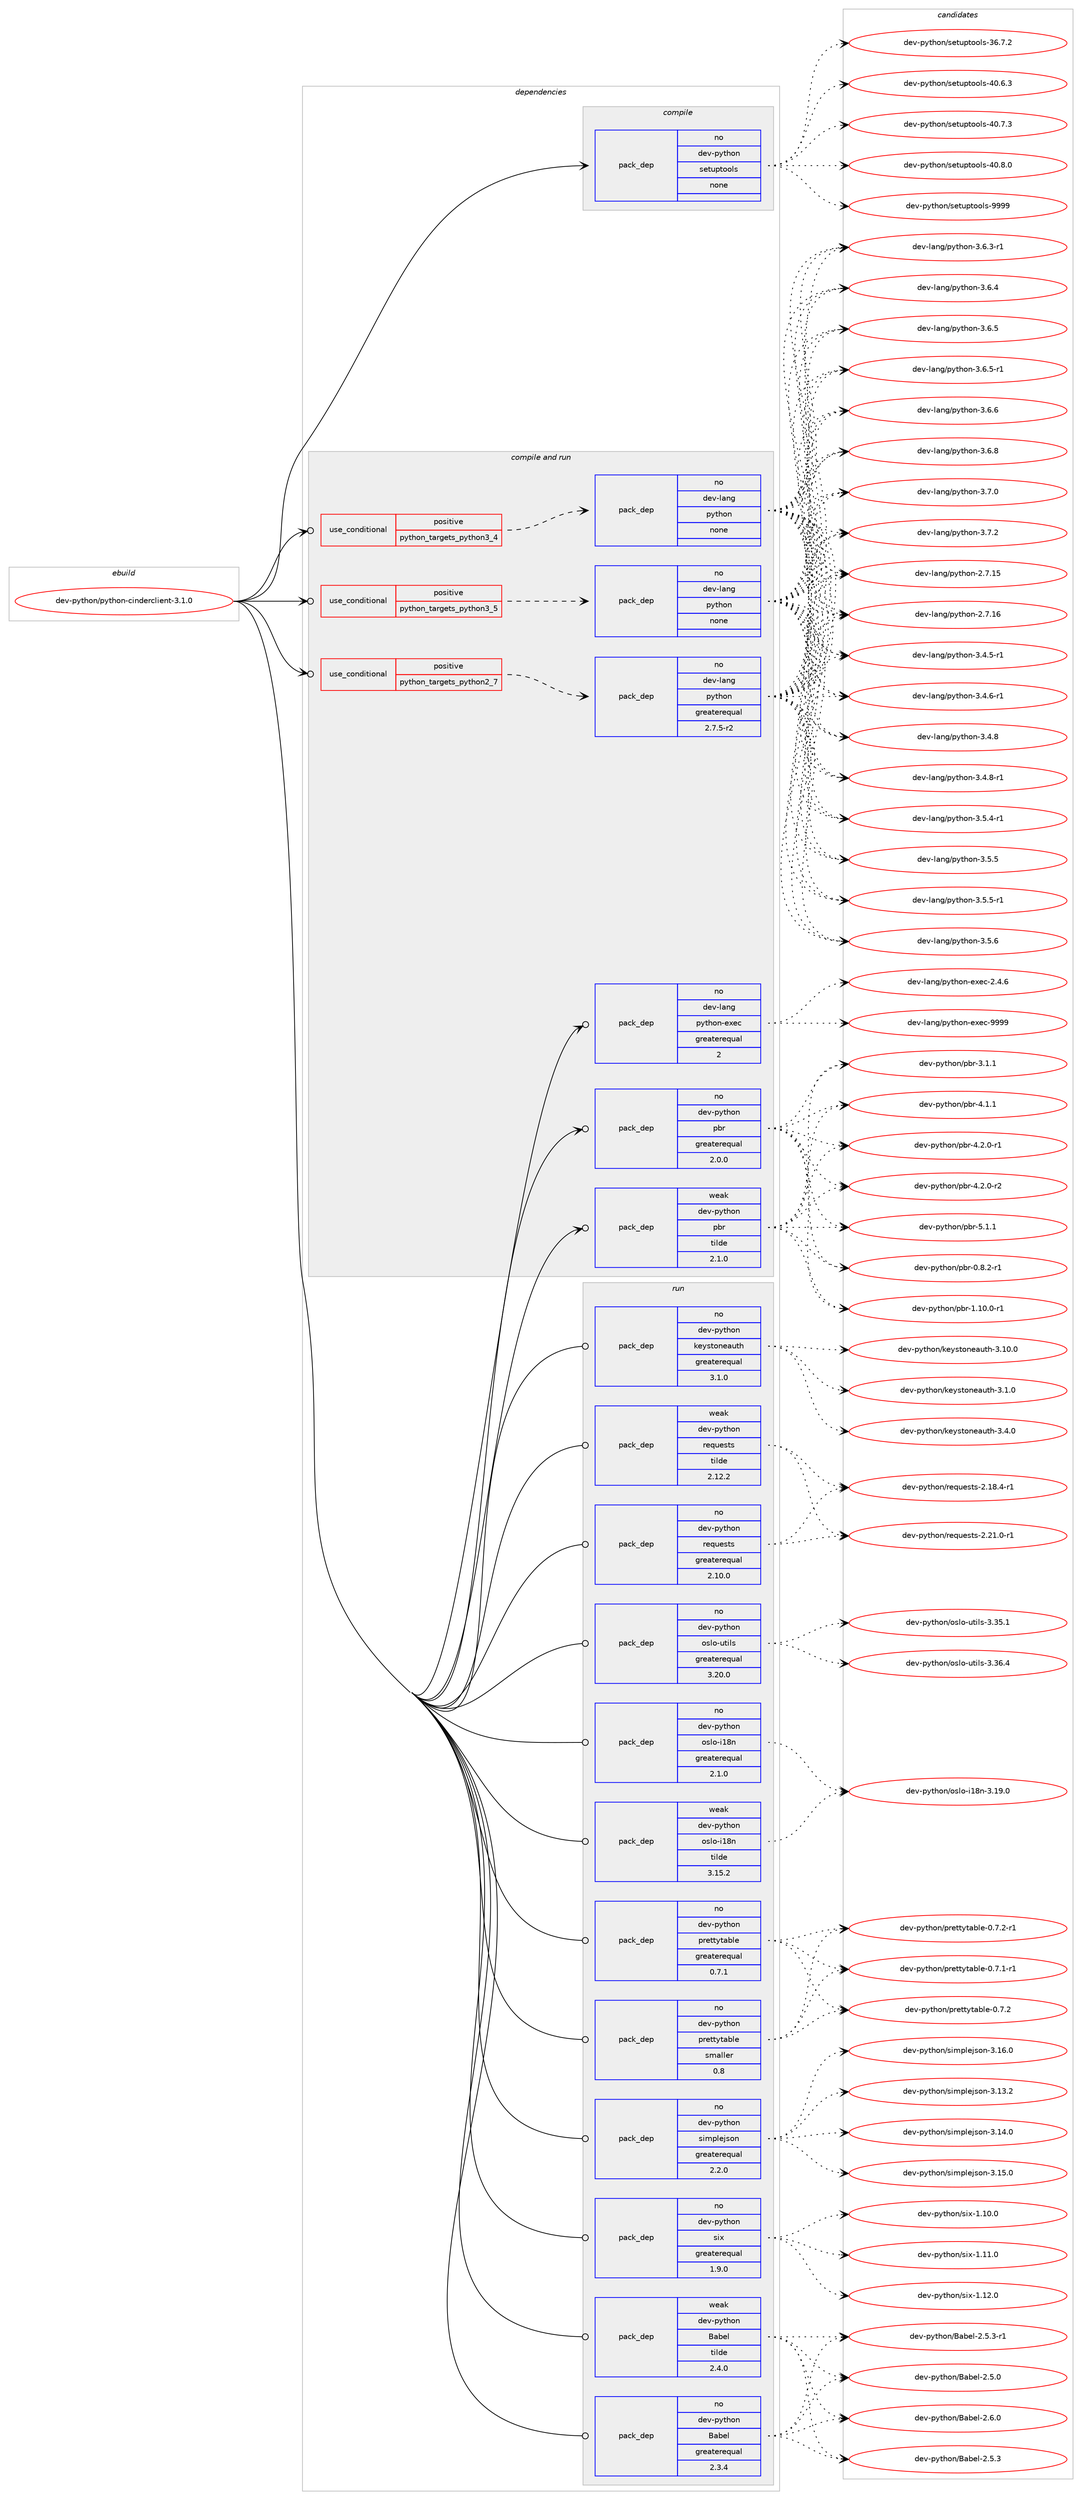 digraph prolog {

# *************
# Graph options
# *************

newrank=true;
concentrate=true;
compound=true;
graph [rankdir=LR,fontname=Helvetica,fontsize=10,ranksep=1.5];#, ranksep=2.5, nodesep=0.2];
edge  [arrowhead=vee];
node  [fontname=Helvetica,fontsize=10];

# **********
# The ebuild
# **********

subgraph cluster_leftcol {
color=gray;
rank=same;
label=<<i>ebuild</i>>;
id [label="dev-python/python-cinderclient-3.1.0", color=red, width=4, href="../dev-python/python-cinderclient-3.1.0.svg"];
}

# ****************
# The dependencies
# ****************

subgraph cluster_midcol {
color=gray;
label=<<i>dependencies</i>>;
subgraph cluster_compile {
fillcolor="#eeeeee";
style=filled;
label=<<i>compile</i>>;
subgraph pack1028453 {
dependency1434234 [label=<<TABLE BORDER="0" CELLBORDER="1" CELLSPACING="0" CELLPADDING="4" WIDTH="220"><TR><TD ROWSPAN="6" CELLPADDING="30">pack_dep</TD></TR><TR><TD WIDTH="110">no</TD></TR><TR><TD>dev-python</TD></TR><TR><TD>setuptools</TD></TR><TR><TD>none</TD></TR><TR><TD></TD></TR></TABLE>>, shape=none, color=blue];
}
id:e -> dependency1434234:w [weight=20,style="solid",arrowhead="vee"];
}
subgraph cluster_compileandrun {
fillcolor="#eeeeee";
style=filled;
label=<<i>compile and run</i>>;
subgraph cond382428 {
dependency1434235 [label=<<TABLE BORDER="0" CELLBORDER="1" CELLSPACING="0" CELLPADDING="4"><TR><TD ROWSPAN="3" CELLPADDING="10">use_conditional</TD></TR><TR><TD>positive</TD></TR><TR><TD>python_targets_python2_7</TD></TR></TABLE>>, shape=none, color=red];
subgraph pack1028454 {
dependency1434236 [label=<<TABLE BORDER="0" CELLBORDER="1" CELLSPACING="0" CELLPADDING="4" WIDTH="220"><TR><TD ROWSPAN="6" CELLPADDING="30">pack_dep</TD></TR><TR><TD WIDTH="110">no</TD></TR><TR><TD>dev-lang</TD></TR><TR><TD>python</TD></TR><TR><TD>greaterequal</TD></TR><TR><TD>2.7.5-r2</TD></TR></TABLE>>, shape=none, color=blue];
}
dependency1434235:e -> dependency1434236:w [weight=20,style="dashed",arrowhead="vee"];
}
id:e -> dependency1434235:w [weight=20,style="solid",arrowhead="odotvee"];
subgraph cond382429 {
dependency1434237 [label=<<TABLE BORDER="0" CELLBORDER="1" CELLSPACING="0" CELLPADDING="4"><TR><TD ROWSPAN="3" CELLPADDING="10">use_conditional</TD></TR><TR><TD>positive</TD></TR><TR><TD>python_targets_python3_4</TD></TR></TABLE>>, shape=none, color=red];
subgraph pack1028455 {
dependency1434238 [label=<<TABLE BORDER="0" CELLBORDER="1" CELLSPACING="0" CELLPADDING="4" WIDTH="220"><TR><TD ROWSPAN="6" CELLPADDING="30">pack_dep</TD></TR><TR><TD WIDTH="110">no</TD></TR><TR><TD>dev-lang</TD></TR><TR><TD>python</TD></TR><TR><TD>none</TD></TR><TR><TD></TD></TR></TABLE>>, shape=none, color=blue];
}
dependency1434237:e -> dependency1434238:w [weight=20,style="dashed",arrowhead="vee"];
}
id:e -> dependency1434237:w [weight=20,style="solid",arrowhead="odotvee"];
subgraph cond382430 {
dependency1434239 [label=<<TABLE BORDER="0" CELLBORDER="1" CELLSPACING="0" CELLPADDING="4"><TR><TD ROWSPAN="3" CELLPADDING="10">use_conditional</TD></TR><TR><TD>positive</TD></TR><TR><TD>python_targets_python3_5</TD></TR></TABLE>>, shape=none, color=red];
subgraph pack1028456 {
dependency1434240 [label=<<TABLE BORDER="0" CELLBORDER="1" CELLSPACING="0" CELLPADDING="4" WIDTH="220"><TR><TD ROWSPAN="6" CELLPADDING="30">pack_dep</TD></TR><TR><TD WIDTH="110">no</TD></TR><TR><TD>dev-lang</TD></TR><TR><TD>python</TD></TR><TR><TD>none</TD></TR><TR><TD></TD></TR></TABLE>>, shape=none, color=blue];
}
dependency1434239:e -> dependency1434240:w [weight=20,style="dashed",arrowhead="vee"];
}
id:e -> dependency1434239:w [weight=20,style="solid",arrowhead="odotvee"];
subgraph pack1028457 {
dependency1434241 [label=<<TABLE BORDER="0" CELLBORDER="1" CELLSPACING="0" CELLPADDING="4" WIDTH="220"><TR><TD ROWSPAN="6" CELLPADDING="30">pack_dep</TD></TR><TR><TD WIDTH="110">no</TD></TR><TR><TD>dev-lang</TD></TR><TR><TD>python-exec</TD></TR><TR><TD>greaterequal</TD></TR><TR><TD>2</TD></TR></TABLE>>, shape=none, color=blue];
}
id:e -> dependency1434241:w [weight=20,style="solid",arrowhead="odotvee"];
subgraph pack1028458 {
dependency1434242 [label=<<TABLE BORDER="0" CELLBORDER="1" CELLSPACING="0" CELLPADDING="4" WIDTH="220"><TR><TD ROWSPAN="6" CELLPADDING="30">pack_dep</TD></TR><TR><TD WIDTH="110">no</TD></TR><TR><TD>dev-python</TD></TR><TR><TD>pbr</TD></TR><TR><TD>greaterequal</TD></TR><TR><TD>2.0.0</TD></TR></TABLE>>, shape=none, color=blue];
}
id:e -> dependency1434242:w [weight=20,style="solid",arrowhead="odotvee"];
subgraph pack1028459 {
dependency1434243 [label=<<TABLE BORDER="0" CELLBORDER="1" CELLSPACING="0" CELLPADDING="4" WIDTH="220"><TR><TD ROWSPAN="6" CELLPADDING="30">pack_dep</TD></TR><TR><TD WIDTH="110">weak</TD></TR><TR><TD>dev-python</TD></TR><TR><TD>pbr</TD></TR><TR><TD>tilde</TD></TR><TR><TD>2.1.0</TD></TR></TABLE>>, shape=none, color=blue];
}
id:e -> dependency1434243:w [weight=20,style="solid",arrowhead="odotvee"];
}
subgraph cluster_run {
fillcolor="#eeeeee";
style=filled;
label=<<i>run</i>>;
subgraph pack1028460 {
dependency1434244 [label=<<TABLE BORDER="0" CELLBORDER="1" CELLSPACING="0" CELLPADDING="4" WIDTH="220"><TR><TD ROWSPAN="6" CELLPADDING="30">pack_dep</TD></TR><TR><TD WIDTH="110">no</TD></TR><TR><TD>dev-python</TD></TR><TR><TD>Babel</TD></TR><TR><TD>greaterequal</TD></TR><TR><TD>2.3.4</TD></TR></TABLE>>, shape=none, color=blue];
}
id:e -> dependency1434244:w [weight=20,style="solid",arrowhead="odot"];
subgraph pack1028461 {
dependency1434245 [label=<<TABLE BORDER="0" CELLBORDER="1" CELLSPACING="0" CELLPADDING="4" WIDTH="220"><TR><TD ROWSPAN="6" CELLPADDING="30">pack_dep</TD></TR><TR><TD WIDTH="110">no</TD></TR><TR><TD>dev-python</TD></TR><TR><TD>keystoneauth</TD></TR><TR><TD>greaterequal</TD></TR><TR><TD>3.1.0</TD></TR></TABLE>>, shape=none, color=blue];
}
id:e -> dependency1434245:w [weight=20,style="solid",arrowhead="odot"];
subgraph pack1028462 {
dependency1434246 [label=<<TABLE BORDER="0" CELLBORDER="1" CELLSPACING="0" CELLPADDING="4" WIDTH="220"><TR><TD ROWSPAN="6" CELLPADDING="30">pack_dep</TD></TR><TR><TD WIDTH="110">no</TD></TR><TR><TD>dev-python</TD></TR><TR><TD>oslo-i18n</TD></TR><TR><TD>greaterequal</TD></TR><TR><TD>2.1.0</TD></TR></TABLE>>, shape=none, color=blue];
}
id:e -> dependency1434246:w [weight=20,style="solid",arrowhead="odot"];
subgraph pack1028463 {
dependency1434247 [label=<<TABLE BORDER="0" CELLBORDER="1" CELLSPACING="0" CELLPADDING="4" WIDTH="220"><TR><TD ROWSPAN="6" CELLPADDING="30">pack_dep</TD></TR><TR><TD WIDTH="110">no</TD></TR><TR><TD>dev-python</TD></TR><TR><TD>oslo-utils</TD></TR><TR><TD>greaterequal</TD></TR><TR><TD>3.20.0</TD></TR></TABLE>>, shape=none, color=blue];
}
id:e -> dependency1434247:w [weight=20,style="solid",arrowhead="odot"];
subgraph pack1028464 {
dependency1434248 [label=<<TABLE BORDER="0" CELLBORDER="1" CELLSPACING="0" CELLPADDING="4" WIDTH="220"><TR><TD ROWSPAN="6" CELLPADDING="30">pack_dep</TD></TR><TR><TD WIDTH="110">no</TD></TR><TR><TD>dev-python</TD></TR><TR><TD>prettytable</TD></TR><TR><TD>greaterequal</TD></TR><TR><TD>0.7.1</TD></TR></TABLE>>, shape=none, color=blue];
}
id:e -> dependency1434248:w [weight=20,style="solid",arrowhead="odot"];
subgraph pack1028465 {
dependency1434249 [label=<<TABLE BORDER="0" CELLBORDER="1" CELLSPACING="0" CELLPADDING="4" WIDTH="220"><TR><TD ROWSPAN="6" CELLPADDING="30">pack_dep</TD></TR><TR><TD WIDTH="110">no</TD></TR><TR><TD>dev-python</TD></TR><TR><TD>prettytable</TD></TR><TR><TD>smaller</TD></TR><TR><TD>0.8</TD></TR></TABLE>>, shape=none, color=blue];
}
id:e -> dependency1434249:w [weight=20,style="solid",arrowhead="odot"];
subgraph pack1028466 {
dependency1434250 [label=<<TABLE BORDER="0" CELLBORDER="1" CELLSPACING="0" CELLPADDING="4" WIDTH="220"><TR><TD ROWSPAN="6" CELLPADDING="30">pack_dep</TD></TR><TR><TD WIDTH="110">no</TD></TR><TR><TD>dev-python</TD></TR><TR><TD>requests</TD></TR><TR><TD>greaterequal</TD></TR><TR><TD>2.10.0</TD></TR></TABLE>>, shape=none, color=blue];
}
id:e -> dependency1434250:w [weight=20,style="solid",arrowhead="odot"];
subgraph pack1028467 {
dependency1434251 [label=<<TABLE BORDER="0" CELLBORDER="1" CELLSPACING="0" CELLPADDING="4" WIDTH="220"><TR><TD ROWSPAN="6" CELLPADDING="30">pack_dep</TD></TR><TR><TD WIDTH="110">no</TD></TR><TR><TD>dev-python</TD></TR><TR><TD>simplejson</TD></TR><TR><TD>greaterequal</TD></TR><TR><TD>2.2.0</TD></TR></TABLE>>, shape=none, color=blue];
}
id:e -> dependency1434251:w [weight=20,style="solid",arrowhead="odot"];
subgraph pack1028468 {
dependency1434252 [label=<<TABLE BORDER="0" CELLBORDER="1" CELLSPACING="0" CELLPADDING="4" WIDTH="220"><TR><TD ROWSPAN="6" CELLPADDING="30">pack_dep</TD></TR><TR><TD WIDTH="110">no</TD></TR><TR><TD>dev-python</TD></TR><TR><TD>six</TD></TR><TR><TD>greaterequal</TD></TR><TR><TD>1.9.0</TD></TR></TABLE>>, shape=none, color=blue];
}
id:e -> dependency1434252:w [weight=20,style="solid",arrowhead="odot"];
subgraph pack1028469 {
dependency1434253 [label=<<TABLE BORDER="0" CELLBORDER="1" CELLSPACING="0" CELLPADDING="4" WIDTH="220"><TR><TD ROWSPAN="6" CELLPADDING="30">pack_dep</TD></TR><TR><TD WIDTH="110">weak</TD></TR><TR><TD>dev-python</TD></TR><TR><TD>Babel</TD></TR><TR><TD>tilde</TD></TR><TR><TD>2.4.0</TD></TR></TABLE>>, shape=none, color=blue];
}
id:e -> dependency1434253:w [weight=20,style="solid",arrowhead="odot"];
subgraph pack1028470 {
dependency1434254 [label=<<TABLE BORDER="0" CELLBORDER="1" CELLSPACING="0" CELLPADDING="4" WIDTH="220"><TR><TD ROWSPAN="6" CELLPADDING="30">pack_dep</TD></TR><TR><TD WIDTH="110">weak</TD></TR><TR><TD>dev-python</TD></TR><TR><TD>oslo-i18n</TD></TR><TR><TD>tilde</TD></TR><TR><TD>3.15.2</TD></TR></TABLE>>, shape=none, color=blue];
}
id:e -> dependency1434254:w [weight=20,style="solid",arrowhead="odot"];
subgraph pack1028471 {
dependency1434255 [label=<<TABLE BORDER="0" CELLBORDER="1" CELLSPACING="0" CELLPADDING="4" WIDTH="220"><TR><TD ROWSPAN="6" CELLPADDING="30">pack_dep</TD></TR><TR><TD WIDTH="110">weak</TD></TR><TR><TD>dev-python</TD></TR><TR><TD>requests</TD></TR><TR><TD>tilde</TD></TR><TR><TD>2.12.2</TD></TR></TABLE>>, shape=none, color=blue];
}
id:e -> dependency1434255:w [weight=20,style="solid",arrowhead="odot"];
}
}

# **************
# The candidates
# **************

subgraph cluster_choices {
rank=same;
color=gray;
label=<<i>candidates</i>>;

subgraph choice1028453 {
color=black;
nodesep=1;
choice100101118451121211161041111104711510111611711211611111110811545515446554650 [label="dev-python/setuptools-36.7.2", color=red, width=4,href="../dev-python/setuptools-36.7.2.svg"];
choice100101118451121211161041111104711510111611711211611111110811545524846544651 [label="dev-python/setuptools-40.6.3", color=red, width=4,href="../dev-python/setuptools-40.6.3.svg"];
choice100101118451121211161041111104711510111611711211611111110811545524846554651 [label="dev-python/setuptools-40.7.3", color=red, width=4,href="../dev-python/setuptools-40.7.3.svg"];
choice100101118451121211161041111104711510111611711211611111110811545524846564648 [label="dev-python/setuptools-40.8.0", color=red, width=4,href="../dev-python/setuptools-40.8.0.svg"];
choice10010111845112121116104111110471151011161171121161111111081154557575757 [label="dev-python/setuptools-9999", color=red, width=4,href="../dev-python/setuptools-9999.svg"];
dependency1434234:e -> choice100101118451121211161041111104711510111611711211611111110811545515446554650:w [style=dotted,weight="100"];
dependency1434234:e -> choice100101118451121211161041111104711510111611711211611111110811545524846544651:w [style=dotted,weight="100"];
dependency1434234:e -> choice100101118451121211161041111104711510111611711211611111110811545524846554651:w [style=dotted,weight="100"];
dependency1434234:e -> choice100101118451121211161041111104711510111611711211611111110811545524846564648:w [style=dotted,weight="100"];
dependency1434234:e -> choice10010111845112121116104111110471151011161171121161111111081154557575757:w [style=dotted,weight="100"];
}
subgraph choice1028454 {
color=black;
nodesep=1;
choice10010111845108971101034711212111610411111045504655464953 [label="dev-lang/python-2.7.15", color=red, width=4,href="../dev-lang/python-2.7.15.svg"];
choice10010111845108971101034711212111610411111045504655464954 [label="dev-lang/python-2.7.16", color=red, width=4,href="../dev-lang/python-2.7.16.svg"];
choice1001011184510897110103471121211161041111104551465246534511449 [label="dev-lang/python-3.4.5-r1", color=red, width=4,href="../dev-lang/python-3.4.5-r1.svg"];
choice1001011184510897110103471121211161041111104551465246544511449 [label="dev-lang/python-3.4.6-r1", color=red, width=4,href="../dev-lang/python-3.4.6-r1.svg"];
choice100101118451089711010347112121116104111110455146524656 [label="dev-lang/python-3.4.8", color=red, width=4,href="../dev-lang/python-3.4.8.svg"];
choice1001011184510897110103471121211161041111104551465246564511449 [label="dev-lang/python-3.4.8-r1", color=red, width=4,href="../dev-lang/python-3.4.8-r1.svg"];
choice1001011184510897110103471121211161041111104551465346524511449 [label="dev-lang/python-3.5.4-r1", color=red, width=4,href="../dev-lang/python-3.5.4-r1.svg"];
choice100101118451089711010347112121116104111110455146534653 [label="dev-lang/python-3.5.5", color=red, width=4,href="../dev-lang/python-3.5.5.svg"];
choice1001011184510897110103471121211161041111104551465346534511449 [label="dev-lang/python-3.5.5-r1", color=red, width=4,href="../dev-lang/python-3.5.5-r1.svg"];
choice100101118451089711010347112121116104111110455146534654 [label="dev-lang/python-3.5.6", color=red, width=4,href="../dev-lang/python-3.5.6.svg"];
choice1001011184510897110103471121211161041111104551465446514511449 [label="dev-lang/python-3.6.3-r1", color=red, width=4,href="../dev-lang/python-3.6.3-r1.svg"];
choice100101118451089711010347112121116104111110455146544652 [label="dev-lang/python-3.6.4", color=red, width=4,href="../dev-lang/python-3.6.4.svg"];
choice100101118451089711010347112121116104111110455146544653 [label="dev-lang/python-3.6.5", color=red, width=4,href="../dev-lang/python-3.6.5.svg"];
choice1001011184510897110103471121211161041111104551465446534511449 [label="dev-lang/python-3.6.5-r1", color=red, width=4,href="../dev-lang/python-3.6.5-r1.svg"];
choice100101118451089711010347112121116104111110455146544654 [label="dev-lang/python-3.6.6", color=red, width=4,href="../dev-lang/python-3.6.6.svg"];
choice100101118451089711010347112121116104111110455146544656 [label="dev-lang/python-3.6.8", color=red, width=4,href="../dev-lang/python-3.6.8.svg"];
choice100101118451089711010347112121116104111110455146554648 [label="dev-lang/python-3.7.0", color=red, width=4,href="../dev-lang/python-3.7.0.svg"];
choice100101118451089711010347112121116104111110455146554650 [label="dev-lang/python-3.7.2", color=red, width=4,href="../dev-lang/python-3.7.2.svg"];
dependency1434236:e -> choice10010111845108971101034711212111610411111045504655464953:w [style=dotted,weight="100"];
dependency1434236:e -> choice10010111845108971101034711212111610411111045504655464954:w [style=dotted,weight="100"];
dependency1434236:e -> choice1001011184510897110103471121211161041111104551465246534511449:w [style=dotted,weight="100"];
dependency1434236:e -> choice1001011184510897110103471121211161041111104551465246544511449:w [style=dotted,weight="100"];
dependency1434236:e -> choice100101118451089711010347112121116104111110455146524656:w [style=dotted,weight="100"];
dependency1434236:e -> choice1001011184510897110103471121211161041111104551465246564511449:w [style=dotted,weight="100"];
dependency1434236:e -> choice1001011184510897110103471121211161041111104551465346524511449:w [style=dotted,weight="100"];
dependency1434236:e -> choice100101118451089711010347112121116104111110455146534653:w [style=dotted,weight="100"];
dependency1434236:e -> choice1001011184510897110103471121211161041111104551465346534511449:w [style=dotted,weight="100"];
dependency1434236:e -> choice100101118451089711010347112121116104111110455146534654:w [style=dotted,weight="100"];
dependency1434236:e -> choice1001011184510897110103471121211161041111104551465446514511449:w [style=dotted,weight="100"];
dependency1434236:e -> choice100101118451089711010347112121116104111110455146544652:w [style=dotted,weight="100"];
dependency1434236:e -> choice100101118451089711010347112121116104111110455146544653:w [style=dotted,weight="100"];
dependency1434236:e -> choice1001011184510897110103471121211161041111104551465446534511449:w [style=dotted,weight="100"];
dependency1434236:e -> choice100101118451089711010347112121116104111110455146544654:w [style=dotted,weight="100"];
dependency1434236:e -> choice100101118451089711010347112121116104111110455146544656:w [style=dotted,weight="100"];
dependency1434236:e -> choice100101118451089711010347112121116104111110455146554648:w [style=dotted,weight="100"];
dependency1434236:e -> choice100101118451089711010347112121116104111110455146554650:w [style=dotted,weight="100"];
}
subgraph choice1028455 {
color=black;
nodesep=1;
choice10010111845108971101034711212111610411111045504655464953 [label="dev-lang/python-2.7.15", color=red, width=4,href="../dev-lang/python-2.7.15.svg"];
choice10010111845108971101034711212111610411111045504655464954 [label="dev-lang/python-2.7.16", color=red, width=4,href="../dev-lang/python-2.7.16.svg"];
choice1001011184510897110103471121211161041111104551465246534511449 [label="dev-lang/python-3.4.5-r1", color=red, width=4,href="../dev-lang/python-3.4.5-r1.svg"];
choice1001011184510897110103471121211161041111104551465246544511449 [label="dev-lang/python-3.4.6-r1", color=red, width=4,href="../dev-lang/python-3.4.6-r1.svg"];
choice100101118451089711010347112121116104111110455146524656 [label="dev-lang/python-3.4.8", color=red, width=4,href="../dev-lang/python-3.4.8.svg"];
choice1001011184510897110103471121211161041111104551465246564511449 [label="dev-lang/python-3.4.8-r1", color=red, width=4,href="../dev-lang/python-3.4.8-r1.svg"];
choice1001011184510897110103471121211161041111104551465346524511449 [label="dev-lang/python-3.5.4-r1", color=red, width=4,href="../dev-lang/python-3.5.4-r1.svg"];
choice100101118451089711010347112121116104111110455146534653 [label="dev-lang/python-3.5.5", color=red, width=4,href="../dev-lang/python-3.5.5.svg"];
choice1001011184510897110103471121211161041111104551465346534511449 [label="dev-lang/python-3.5.5-r1", color=red, width=4,href="../dev-lang/python-3.5.5-r1.svg"];
choice100101118451089711010347112121116104111110455146534654 [label="dev-lang/python-3.5.6", color=red, width=4,href="../dev-lang/python-3.5.6.svg"];
choice1001011184510897110103471121211161041111104551465446514511449 [label="dev-lang/python-3.6.3-r1", color=red, width=4,href="../dev-lang/python-3.6.3-r1.svg"];
choice100101118451089711010347112121116104111110455146544652 [label="dev-lang/python-3.6.4", color=red, width=4,href="../dev-lang/python-3.6.4.svg"];
choice100101118451089711010347112121116104111110455146544653 [label="dev-lang/python-3.6.5", color=red, width=4,href="../dev-lang/python-3.6.5.svg"];
choice1001011184510897110103471121211161041111104551465446534511449 [label="dev-lang/python-3.6.5-r1", color=red, width=4,href="../dev-lang/python-3.6.5-r1.svg"];
choice100101118451089711010347112121116104111110455146544654 [label="dev-lang/python-3.6.6", color=red, width=4,href="../dev-lang/python-3.6.6.svg"];
choice100101118451089711010347112121116104111110455146544656 [label="dev-lang/python-3.6.8", color=red, width=4,href="../dev-lang/python-3.6.8.svg"];
choice100101118451089711010347112121116104111110455146554648 [label="dev-lang/python-3.7.0", color=red, width=4,href="../dev-lang/python-3.7.0.svg"];
choice100101118451089711010347112121116104111110455146554650 [label="dev-lang/python-3.7.2", color=red, width=4,href="../dev-lang/python-3.7.2.svg"];
dependency1434238:e -> choice10010111845108971101034711212111610411111045504655464953:w [style=dotted,weight="100"];
dependency1434238:e -> choice10010111845108971101034711212111610411111045504655464954:w [style=dotted,weight="100"];
dependency1434238:e -> choice1001011184510897110103471121211161041111104551465246534511449:w [style=dotted,weight="100"];
dependency1434238:e -> choice1001011184510897110103471121211161041111104551465246544511449:w [style=dotted,weight="100"];
dependency1434238:e -> choice100101118451089711010347112121116104111110455146524656:w [style=dotted,weight="100"];
dependency1434238:e -> choice1001011184510897110103471121211161041111104551465246564511449:w [style=dotted,weight="100"];
dependency1434238:e -> choice1001011184510897110103471121211161041111104551465346524511449:w [style=dotted,weight="100"];
dependency1434238:e -> choice100101118451089711010347112121116104111110455146534653:w [style=dotted,weight="100"];
dependency1434238:e -> choice1001011184510897110103471121211161041111104551465346534511449:w [style=dotted,weight="100"];
dependency1434238:e -> choice100101118451089711010347112121116104111110455146534654:w [style=dotted,weight="100"];
dependency1434238:e -> choice1001011184510897110103471121211161041111104551465446514511449:w [style=dotted,weight="100"];
dependency1434238:e -> choice100101118451089711010347112121116104111110455146544652:w [style=dotted,weight="100"];
dependency1434238:e -> choice100101118451089711010347112121116104111110455146544653:w [style=dotted,weight="100"];
dependency1434238:e -> choice1001011184510897110103471121211161041111104551465446534511449:w [style=dotted,weight="100"];
dependency1434238:e -> choice100101118451089711010347112121116104111110455146544654:w [style=dotted,weight="100"];
dependency1434238:e -> choice100101118451089711010347112121116104111110455146544656:w [style=dotted,weight="100"];
dependency1434238:e -> choice100101118451089711010347112121116104111110455146554648:w [style=dotted,weight="100"];
dependency1434238:e -> choice100101118451089711010347112121116104111110455146554650:w [style=dotted,weight="100"];
}
subgraph choice1028456 {
color=black;
nodesep=1;
choice10010111845108971101034711212111610411111045504655464953 [label="dev-lang/python-2.7.15", color=red, width=4,href="../dev-lang/python-2.7.15.svg"];
choice10010111845108971101034711212111610411111045504655464954 [label="dev-lang/python-2.7.16", color=red, width=4,href="../dev-lang/python-2.7.16.svg"];
choice1001011184510897110103471121211161041111104551465246534511449 [label="dev-lang/python-3.4.5-r1", color=red, width=4,href="../dev-lang/python-3.4.5-r1.svg"];
choice1001011184510897110103471121211161041111104551465246544511449 [label="dev-lang/python-3.4.6-r1", color=red, width=4,href="../dev-lang/python-3.4.6-r1.svg"];
choice100101118451089711010347112121116104111110455146524656 [label="dev-lang/python-3.4.8", color=red, width=4,href="../dev-lang/python-3.4.8.svg"];
choice1001011184510897110103471121211161041111104551465246564511449 [label="dev-lang/python-3.4.8-r1", color=red, width=4,href="../dev-lang/python-3.4.8-r1.svg"];
choice1001011184510897110103471121211161041111104551465346524511449 [label="dev-lang/python-3.5.4-r1", color=red, width=4,href="../dev-lang/python-3.5.4-r1.svg"];
choice100101118451089711010347112121116104111110455146534653 [label="dev-lang/python-3.5.5", color=red, width=4,href="../dev-lang/python-3.5.5.svg"];
choice1001011184510897110103471121211161041111104551465346534511449 [label="dev-lang/python-3.5.5-r1", color=red, width=4,href="../dev-lang/python-3.5.5-r1.svg"];
choice100101118451089711010347112121116104111110455146534654 [label="dev-lang/python-3.5.6", color=red, width=4,href="../dev-lang/python-3.5.6.svg"];
choice1001011184510897110103471121211161041111104551465446514511449 [label="dev-lang/python-3.6.3-r1", color=red, width=4,href="../dev-lang/python-3.6.3-r1.svg"];
choice100101118451089711010347112121116104111110455146544652 [label="dev-lang/python-3.6.4", color=red, width=4,href="../dev-lang/python-3.6.4.svg"];
choice100101118451089711010347112121116104111110455146544653 [label="dev-lang/python-3.6.5", color=red, width=4,href="../dev-lang/python-3.6.5.svg"];
choice1001011184510897110103471121211161041111104551465446534511449 [label="dev-lang/python-3.6.5-r1", color=red, width=4,href="../dev-lang/python-3.6.5-r1.svg"];
choice100101118451089711010347112121116104111110455146544654 [label="dev-lang/python-3.6.6", color=red, width=4,href="../dev-lang/python-3.6.6.svg"];
choice100101118451089711010347112121116104111110455146544656 [label="dev-lang/python-3.6.8", color=red, width=4,href="../dev-lang/python-3.6.8.svg"];
choice100101118451089711010347112121116104111110455146554648 [label="dev-lang/python-3.7.0", color=red, width=4,href="../dev-lang/python-3.7.0.svg"];
choice100101118451089711010347112121116104111110455146554650 [label="dev-lang/python-3.7.2", color=red, width=4,href="../dev-lang/python-3.7.2.svg"];
dependency1434240:e -> choice10010111845108971101034711212111610411111045504655464953:w [style=dotted,weight="100"];
dependency1434240:e -> choice10010111845108971101034711212111610411111045504655464954:w [style=dotted,weight="100"];
dependency1434240:e -> choice1001011184510897110103471121211161041111104551465246534511449:w [style=dotted,weight="100"];
dependency1434240:e -> choice1001011184510897110103471121211161041111104551465246544511449:w [style=dotted,weight="100"];
dependency1434240:e -> choice100101118451089711010347112121116104111110455146524656:w [style=dotted,weight="100"];
dependency1434240:e -> choice1001011184510897110103471121211161041111104551465246564511449:w [style=dotted,weight="100"];
dependency1434240:e -> choice1001011184510897110103471121211161041111104551465346524511449:w [style=dotted,weight="100"];
dependency1434240:e -> choice100101118451089711010347112121116104111110455146534653:w [style=dotted,weight="100"];
dependency1434240:e -> choice1001011184510897110103471121211161041111104551465346534511449:w [style=dotted,weight="100"];
dependency1434240:e -> choice100101118451089711010347112121116104111110455146534654:w [style=dotted,weight="100"];
dependency1434240:e -> choice1001011184510897110103471121211161041111104551465446514511449:w [style=dotted,weight="100"];
dependency1434240:e -> choice100101118451089711010347112121116104111110455146544652:w [style=dotted,weight="100"];
dependency1434240:e -> choice100101118451089711010347112121116104111110455146544653:w [style=dotted,weight="100"];
dependency1434240:e -> choice1001011184510897110103471121211161041111104551465446534511449:w [style=dotted,weight="100"];
dependency1434240:e -> choice100101118451089711010347112121116104111110455146544654:w [style=dotted,weight="100"];
dependency1434240:e -> choice100101118451089711010347112121116104111110455146544656:w [style=dotted,weight="100"];
dependency1434240:e -> choice100101118451089711010347112121116104111110455146554648:w [style=dotted,weight="100"];
dependency1434240:e -> choice100101118451089711010347112121116104111110455146554650:w [style=dotted,weight="100"];
}
subgraph choice1028457 {
color=black;
nodesep=1;
choice1001011184510897110103471121211161041111104510112010199455046524654 [label="dev-lang/python-exec-2.4.6", color=red, width=4,href="../dev-lang/python-exec-2.4.6.svg"];
choice10010111845108971101034711212111610411111045101120101994557575757 [label="dev-lang/python-exec-9999", color=red, width=4,href="../dev-lang/python-exec-9999.svg"];
dependency1434241:e -> choice1001011184510897110103471121211161041111104510112010199455046524654:w [style=dotted,weight="100"];
dependency1434241:e -> choice10010111845108971101034711212111610411111045101120101994557575757:w [style=dotted,weight="100"];
}
subgraph choice1028458 {
color=black;
nodesep=1;
choice1001011184511212111610411111047112981144548465646504511449 [label="dev-python/pbr-0.8.2-r1", color=red, width=4,href="../dev-python/pbr-0.8.2-r1.svg"];
choice100101118451121211161041111104711298114454946494846484511449 [label="dev-python/pbr-1.10.0-r1", color=red, width=4,href="../dev-python/pbr-1.10.0-r1.svg"];
choice100101118451121211161041111104711298114455146494649 [label="dev-python/pbr-3.1.1", color=red, width=4,href="../dev-python/pbr-3.1.1.svg"];
choice100101118451121211161041111104711298114455246494649 [label="dev-python/pbr-4.1.1", color=red, width=4,href="../dev-python/pbr-4.1.1.svg"];
choice1001011184511212111610411111047112981144552465046484511449 [label="dev-python/pbr-4.2.0-r1", color=red, width=4,href="../dev-python/pbr-4.2.0-r1.svg"];
choice1001011184511212111610411111047112981144552465046484511450 [label="dev-python/pbr-4.2.0-r2", color=red, width=4,href="../dev-python/pbr-4.2.0-r2.svg"];
choice100101118451121211161041111104711298114455346494649 [label="dev-python/pbr-5.1.1", color=red, width=4,href="../dev-python/pbr-5.1.1.svg"];
dependency1434242:e -> choice1001011184511212111610411111047112981144548465646504511449:w [style=dotted,weight="100"];
dependency1434242:e -> choice100101118451121211161041111104711298114454946494846484511449:w [style=dotted,weight="100"];
dependency1434242:e -> choice100101118451121211161041111104711298114455146494649:w [style=dotted,weight="100"];
dependency1434242:e -> choice100101118451121211161041111104711298114455246494649:w [style=dotted,weight="100"];
dependency1434242:e -> choice1001011184511212111610411111047112981144552465046484511449:w [style=dotted,weight="100"];
dependency1434242:e -> choice1001011184511212111610411111047112981144552465046484511450:w [style=dotted,weight="100"];
dependency1434242:e -> choice100101118451121211161041111104711298114455346494649:w [style=dotted,weight="100"];
}
subgraph choice1028459 {
color=black;
nodesep=1;
choice1001011184511212111610411111047112981144548465646504511449 [label="dev-python/pbr-0.8.2-r1", color=red, width=4,href="../dev-python/pbr-0.8.2-r1.svg"];
choice100101118451121211161041111104711298114454946494846484511449 [label="dev-python/pbr-1.10.0-r1", color=red, width=4,href="../dev-python/pbr-1.10.0-r1.svg"];
choice100101118451121211161041111104711298114455146494649 [label="dev-python/pbr-3.1.1", color=red, width=4,href="../dev-python/pbr-3.1.1.svg"];
choice100101118451121211161041111104711298114455246494649 [label="dev-python/pbr-4.1.1", color=red, width=4,href="../dev-python/pbr-4.1.1.svg"];
choice1001011184511212111610411111047112981144552465046484511449 [label="dev-python/pbr-4.2.0-r1", color=red, width=4,href="../dev-python/pbr-4.2.0-r1.svg"];
choice1001011184511212111610411111047112981144552465046484511450 [label="dev-python/pbr-4.2.0-r2", color=red, width=4,href="../dev-python/pbr-4.2.0-r2.svg"];
choice100101118451121211161041111104711298114455346494649 [label="dev-python/pbr-5.1.1", color=red, width=4,href="../dev-python/pbr-5.1.1.svg"];
dependency1434243:e -> choice1001011184511212111610411111047112981144548465646504511449:w [style=dotted,weight="100"];
dependency1434243:e -> choice100101118451121211161041111104711298114454946494846484511449:w [style=dotted,weight="100"];
dependency1434243:e -> choice100101118451121211161041111104711298114455146494649:w [style=dotted,weight="100"];
dependency1434243:e -> choice100101118451121211161041111104711298114455246494649:w [style=dotted,weight="100"];
dependency1434243:e -> choice1001011184511212111610411111047112981144552465046484511449:w [style=dotted,weight="100"];
dependency1434243:e -> choice1001011184511212111610411111047112981144552465046484511450:w [style=dotted,weight="100"];
dependency1434243:e -> choice100101118451121211161041111104711298114455346494649:w [style=dotted,weight="100"];
}
subgraph choice1028460 {
color=black;
nodesep=1;
choice1001011184511212111610411111047669798101108455046534648 [label="dev-python/Babel-2.5.0", color=red, width=4,href="../dev-python/Babel-2.5.0.svg"];
choice1001011184511212111610411111047669798101108455046534651 [label="dev-python/Babel-2.5.3", color=red, width=4,href="../dev-python/Babel-2.5.3.svg"];
choice10010111845112121116104111110476697981011084550465346514511449 [label="dev-python/Babel-2.5.3-r1", color=red, width=4,href="../dev-python/Babel-2.5.3-r1.svg"];
choice1001011184511212111610411111047669798101108455046544648 [label="dev-python/Babel-2.6.0", color=red, width=4,href="../dev-python/Babel-2.6.0.svg"];
dependency1434244:e -> choice1001011184511212111610411111047669798101108455046534648:w [style=dotted,weight="100"];
dependency1434244:e -> choice1001011184511212111610411111047669798101108455046534651:w [style=dotted,weight="100"];
dependency1434244:e -> choice10010111845112121116104111110476697981011084550465346514511449:w [style=dotted,weight="100"];
dependency1434244:e -> choice1001011184511212111610411111047669798101108455046544648:w [style=dotted,weight="100"];
}
subgraph choice1028461 {
color=black;
nodesep=1;
choice100101118451121211161041111104710710112111511611111010197117116104455146494648 [label="dev-python/keystoneauth-3.1.0", color=red, width=4,href="../dev-python/keystoneauth-3.1.0.svg"];
choice10010111845112121116104111110471071011211151161111101019711711610445514649484648 [label="dev-python/keystoneauth-3.10.0", color=red, width=4,href="../dev-python/keystoneauth-3.10.0.svg"];
choice100101118451121211161041111104710710112111511611111010197117116104455146524648 [label="dev-python/keystoneauth-3.4.0", color=red, width=4,href="../dev-python/keystoneauth-3.4.0.svg"];
dependency1434245:e -> choice100101118451121211161041111104710710112111511611111010197117116104455146494648:w [style=dotted,weight="100"];
dependency1434245:e -> choice10010111845112121116104111110471071011211151161111101019711711610445514649484648:w [style=dotted,weight="100"];
dependency1434245:e -> choice100101118451121211161041111104710710112111511611111010197117116104455146524648:w [style=dotted,weight="100"];
}
subgraph choice1028462 {
color=black;
nodesep=1;
choice100101118451121211161041111104711111510811145105495611045514649574648 [label="dev-python/oslo-i18n-3.19.0", color=red, width=4,href="../dev-python/oslo-i18n-3.19.0.svg"];
dependency1434246:e -> choice100101118451121211161041111104711111510811145105495611045514649574648:w [style=dotted,weight="100"];
}
subgraph choice1028463 {
color=black;
nodesep=1;
choice10010111845112121116104111110471111151081114511711610510811545514651534649 [label="dev-python/oslo-utils-3.35.1", color=red, width=4,href="../dev-python/oslo-utils-3.35.1.svg"];
choice10010111845112121116104111110471111151081114511711610510811545514651544652 [label="dev-python/oslo-utils-3.36.4", color=red, width=4,href="../dev-python/oslo-utils-3.36.4.svg"];
dependency1434247:e -> choice10010111845112121116104111110471111151081114511711610510811545514651534649:w [style=dotted,weight="100"];
dependency1434247:e -> choice10010111845112121116104111110471111151081114511711610510811545514651544652:w [style=dotted,weight="100"];
}
subgraph choice1028464 {
color=black;
nodesep=1;
choice100101118451121211161041111104711211410111611612111697981081014548465546494511449 [label="dev-python/prettytable-0.7.1-r1", color=red, width=4,href="../dev-python/prettytable-0.7.1-r1.svg"];
choice10010111845112121116104111110471121141011161161211169798108101454846554650 [label="dev-python/prettytable-0.7.2", color=red, width=4,href="../dev-python/prettytable-0.7.2.svg"];
choice100101118451121211161041111104711211410111611612111697981081014548465546504511449 [label="dev-python/prettytable-0.7.2-r1", color=red, width=4,href="../dev-python/prettytable-0.7.2-r1.svg"];
dependency1434248:e -> choice100101118451121211161041111104711211410111611612111697981081014548465546494511449:w [style=dotted,weight="100"];
dependency1434248:e -> choice10010111845112121116104111110471121141011161161211169798108101454846554650:w [style=dotted,weight="100"];
dependency1434248:e -> choice100101118451121211161041111104711211410111611612111697981081014548465546504511449:w [style=dotted,weight="100"];
}
subgraph choice1028465 {
color=black;
nodesep=1;
choice100101118451121211161041111104711211410111611612111697981081014548465546494511449 [label="dev-python/prettytable-0.7.1-r1", color=red, width=4,href="../dev-python/prettytable-0.7.1-r1.svg"];
choice10010111845112121116104111110471121141011161161211169798108101454846554650 [label="dev-python/prettytable-0.7.2", color=red, width=4,href="../dev-python/prettytable-0.7.2.svg"];
choice100101118451121211161041111104711211410111611612111697981081014548465546504511449 [label="dev-python/prettytable-0.7.2-r1", color=red, width=4,href="../dev-python/prettytable-0.7.2-r1.svg"];
dependency1434249:e -> choice100101118451121211161041111104711211410111611612111697981081014548465546494511449:w [style=dotted,weight="100"];
dependency1434249:e -> choice10010111845112121116104111110471121141011161161211169798108101454846554650:w [style=dotted,weight="100"];
dependency1434249:e -> choice100101118451121211161041111104711211410111611612111697981081014548465546504511449:w [style=dotted,weight="100"];
}
subgraph choice1028466 {
color=black;
nodesep=1;
choice1001011184511212111610411111047114101113117101115116115455046495646524511449 [label="dev-python/requests-2.18.4-r1", color=red, width=4,href="../dev-python/requests-2.18.4-r1.svg"];
choice1001011184511212111610411111047114101113117101115116115455046504946484511449 [label="dev-python/requests-2.21.0-r1", color=red, width=4,href="../dev-python/requests-2.21.0-r1.svg"];
dependency1434250:e -> choice1001011184511212111610411111047114101113117101115116115455046495646524511449:w [style=dotted,weight="100"];
dependency1434250:e -> choice1001011184511212111610411111047114101113117101115116115455046504946484511449:w [style=dotted,weight="100"];
}
subgraph choice1028467 {
color=black;
nodesep=1;
choice100101118451121211161041111104711510510911210810110611511111045514649514650 [label="dev-python/simplejson-3.13.2", color=red, width=4,href="../dev-python/simplejson-3.13.2.svg"];
choice100101118451121211161041111104711510510911210810110611511111045514649524648 [label="dev-python/simplejson-3.14.0", color=red, width=4,href="../dev-python/simplejson-3.14.0.svg"];
choice100101118451121211161041111104711510510911210810110611511111045514649534648 [label="dev-python/simplejson-3.15.0", color=red, width=4,href="../dev-python/simplejson-3.15.0.svg"];
choice100101118451121211161041111104711510510911210810110611511111045514649544648 [label="dev-python/simplejson-3.16.0", color=red, width=4,href="../dev-python/simplejson-3.16.0.svg"];
dependency1434251:e -> choice100101118451121211161041111104711510510911210810110611511111045514649514650:w [style=dotted,weight="100"];
dependency1434251:e -> choice100101118451121211161041111104711510510911210810110611511111045514649524648:w [style=dotted,weight="100"];
dependency1434251:e -> choice100101118451121211161041111104711510510911210810110611511111045514649534648:w [style=dotted,weight="100"];
dependency1434251:e -> choice100101118451121211161041111104711510510911210810110611511111045514649544648:w [style=dotted,weight="100"];
}
subgraph choice1028468 {
color=black;
nodesep=1;
choice100101118451121211161041111104711510512045494649484648 [label="dev-python/six-1.10.0", color=red, width=4,href="../dev-python/six-1.10.0.svg"];
choice100101118451121211161041111104711510512045494649494648 [label="dev-python/six-1.11.0", color=red, width=4,href="../dev-python/six-1.11.0.svg"];
choice100101118451121211161041111104711510512045494649504648 [label="dev-python/six-1.12.0", color=red, width=4,href="../dev-python/six-1.12.0.svg"];
dependency1434252:e -> choice100101118451121211161041111104711510512045494649484648:w [style=dotted,weight="100"];
dependency1434252:e -> choice100101118451121211161041111104711510512045494649494648:w [style=dotted,weight="100"];
dependency1434252:e -> choice100101118451121211161041111104711510512045494649504648:w [style=dotted,weight="100"];
}
subgraph choice1028469 {
color=black;
nodesep=1;
choice1001011184511212111610411111047669798101108455046534648 [label="dev-python/Babel-2.5.0", color=red, width=4,href="../dev-python/Babel-2.5.0.svg"];
choice1001011184511212111610411111047669798101108455046534651 [label="dev-python/Babel-2.5.3", color=red, width=4,href="../dev-python/Babel-2.5.3.svg"];
choice10010111845112121116104111110476697981011084550465346514511449 [label="dev-python/Babel-2.5.3-r1", color=red, width=4,href="../dev-python/Babel-2.5.3-r1.svg"];
choice1001011184511212111610411111047669798101108455046544648 [label="dev-python/Babel-2.6.0", color=red, width=4,href="../dev-python/Babel-2.6.0.svg"];
dependency1434253:e -> choice1001011184511212111610411111047669798101108455046534648:w [style=dotted,weight="100"];
dependency1434253:e -> choice1001011184511212111610411111047669798101108455046534651:w [style=dotted,weight="100"];
dependency1434253:e -> choice10010111845112121116104111110476697981011084550465346514511449:w [style=dotted,weight="100"];
dependency1434253:e -> choice1001011184511212111610411111047669798101108455046544648:w [style=dotted,weight="100"];
}
subgraph choice1028470 {
color=black;
nodesep=1;
choice100101118451121211161041111104711111510811145105495611045514649574648 [label="dev-python/oslo-i18n-3.19.0", color=red, width=4,href="../dev-python/oslo-i18n-3.19.0.svg"];
dependency1434254:e -> choice100101118451121211161041111104711111510811145105495611045514649574648:w [style=dotted,weight="100"];
}
subgraph choice1028471 {
color=black;
nodesep=1;
choice1001011184511212111610411111047114101113117101115116115455046495646524511449 [label="dev-python/requests-2.18.4-r1", color=red, width=4,href="../dev-python/requests-2.18.4-r1.svg"];
choice1001011184511212111610411111047114101113117101115116115455046504946484511449 [label="dev-python/requests-2.21.0-r1", color=red, width=4,href="../dev-python/requests-2.21.0-r1.svg"];
dependency1434255:e -> choice1001011184511212111610411111047114101113117101115116115455046495646524511449:w [style=dotted,weight="100"];
dependency1434255:e -> choice1001011184511212111610411111047114101113117101115116115455046504946484511449:w [style=dotted,weight="100"];
}
}

}
